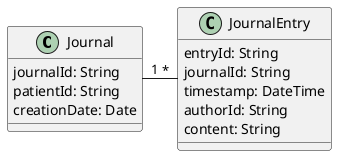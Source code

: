 @startuml Patient Journal System

class Journal {
  journalId: String
  patientId: String
  creationDate: Date
}

class JournalEntry {
  entryId: String
  journalId: String
  timestamp: DateTime
  authorId: String
  content: String
}

' Relationships
Journal "1" -r- "*" JournalEntry

@enduml
